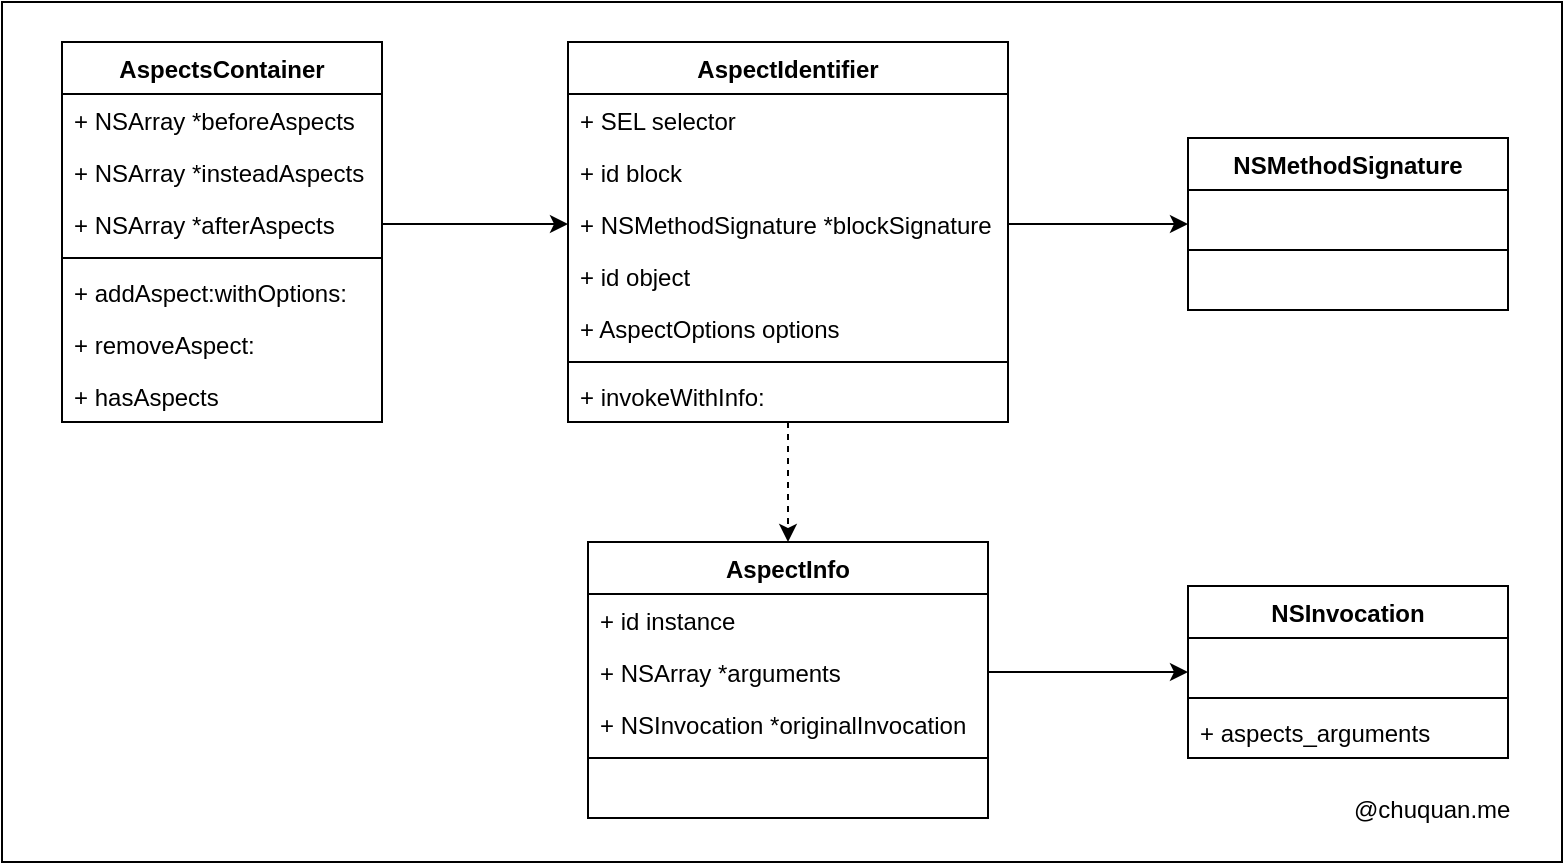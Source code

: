 <mxfile version="20.2.4" type="github">
  <diagram id="nvhslkFHWkKZFiUB6ad8" name="第 1 页">
    <mxGraphModel dx="1240" dy="619" grid="1" gridSize="10" guides="1" tooltips="1" connect="1" arrows="1" fold="1" page="1" pageScale="1" pageWidth="827" pageHeight="1169" math="0" shadow="0">
      <root>
        <mxCell id="0" />
        <mxCell id="1" parent="0" />
        <mxCell id="eBzgSM820njiQccDG4P0-4" value="" style="rounded=0;whiteSpace=wrap;html=1;fillColor=none;" vertex="1" parent="1">
          <mxGeometry x="30" y="290" width="780" height="430" as="geometry" />
        </mxCell>
        <mxCell id="7-5diHdIUxBX9gS7K2Cu-1" value="AspectInfo" style="swimlane;fontStyle=1;align=center;verticalAlign=top;childLayout=stackLayout;horizontal=1;startSize=26;horizontalStack=0;resizeParent=1;resizeParentMax=0;resizeLast=0;collapsible=1;marginBottom=0;" parent="1" vertex="1">
          <mxGeometry x="323" y="560" width="200" height="138" as="geometry" />
        </mxCell>
        <mxCell id="7-5diHdIUxBX9gS7K2Cu-18" value="+ id instance" style="text;strokeColor=none;fillColor=none;align=left;verticalAlign=top;spacingLeft=4;spacingRight=4;overflow=hidden;rotatable=0;points=[[0,0.5],[1,0.5]];portConstraint=eastwest;" parent="7-5diHdIUxBX9gS7K2Cu-1" vertex="1">
          <mxGeometry y="26" width="200" height="26" as="geometry" />
        </mxCell>
        <mxCell id="7-5diHdIUxBX9gS7K2Cu-2" value="+ NSArray *arguments" style="text;strokeColor=none;fillColor=none;align=left;verticalAlign=top;spacingLeft=4;spacingRight=4;overflow=hidden;rotatable=0;points=[[0,0.5],[1,0.5]];portConstraint=eastwest;" parent="7-5diHdIUxBX9gS7K2Cu-1" vertex="1">
          <mxGeometry y="52" width="200" height="26" as="geometry" />
        </mxCell>
        <mxCell id="7-5diHdIUxBX9gS7K2Cu-17" value="+ NSInvocation *originalInvocation" style="text;strokeColor=none;fillColor=none;align=left;verticalAlign=top;spacingLeft=4;spacingRight=4;overflow=hidden;rotatable=0;points=[[0,0.5],[1,0.5]];portConstraint=eastwest;" parent="7-5diHdIUxBX9gS7K2Cu-1" vertex="1">
          <mxGeometry y="78" width="200" height="26" as="geometry" />
        </mxCell>
        <mxCell id="7-5diHdIUxBX9gS7K2Cu-3" value="" style="line;strokeWidth=1;fillColor=none;align=left;verticalAlign=middle;spacingTop=-1;spacingLeft=3;spacingRight=3;rotatable=0;labelPosition=right;points=[];portConstraint=eastwest;" parent="7-5diHdIUxBX9gS7K2Cu-1" vertex="1">
          <mxGeometry y="104" width="200" height="8" as="geometry" />
        </mxCell>
        <mxCell id="7-5diHdIUxBX9gS7K2Cu-4" value=" " style="text;strokeColor=none;fillColor=none;align=left;verticalAlign=top;spacingLeft=4;spacingRight=4;overflow=hidden;rotatable=0;points=[[0,0.5],[1,0.5]];portConstraint=eastwest;" parent="7-5diHdIUxBX9gS7K2Cu-1" vertex="1">
          <mxGeometry y="112" width="200" height="26" as="geometry" />
        </mxCell>
        <mxCell id="7-5diHdIUxBX9gS7K2Cu-40" style="edgeStyle=orthogonalEdgeStyle;rounded=0;orthogonalLoop=1;jettySize=auto;html=1;entryX=0.5;entryY=0;entryDx=0;entryDy=0;dashed=1;" parent="1" source="7-5diHdIUxBX9gS7K2Cu-5" target="7-5diHdIUxBX9gS7K2Cu-1" edge="1">
          <mxGeometry relative="1" as="geometry" />
        </mxCell>
        <mxCell id="7-5diHdIUxBX9gS7K2Cu-5" value="AspectIdentifier" style="swimlane;fontStyle=1;align=center;verticalAlign=top;childLayout=stackLayout;horizontal=1;startSize=26;horizontalStack=0;resizeParent=1;resizeParentMax=0;resizeLast=0;collapsible=1;marginBottom=0;" parent="1" vertex="1">
          <mxGeometry x="313" y="310" width="220" height="190" as="geometry" />
        </mxCell>
        <mxCell id="7-5diHdIUxBX9gS7K2Cu-6" value="+ SEL selector" style="text;strokeColor=none;fillColor=none;align=left;verticalAlign=top;spacingLeft=4;spacingRight=4;overflow=hidden;rotatable=0;points=[[0,0.5],[1,0.5]];portConstraint=eastwest;" parent="7-5diHdIUxBX9gS7K2Cu-5" vertex="1">
          <mxGeometry y="26" width="220" height="26" as="geometry" />
        </mxCell>
        <mxCell id="7-5diHdIUxBX9gS7K2Cu-19" value="+ id block" style="text;strokeColor=none;fillColor=none;align=left;verticalAlign=top;spacingLeft=4;spacingRight=4;overflow=hidden;rotatable=0;points=[[0,0.5],[1,0.5]];portConstraint=eastwest;" parent="7-5diHdIUxBX9gS7K2Cu-5" vertex="1">
          <mxGeometry y="52" width="220" height="26" as="geometry" />
        </mxCell>
        <mxCell id="7-5diHdIUxBX9gS7K2Cu-20" value="+ NSMethodSignature *blockSignature" style="text;strokeColor=none;fillColor=none;align=left;verticalAlign=top;spacingLeft=4;spacingRight=4;overflow=hidden;rotatable=0;points=[[0,0.5],[1,0.5]];portConstraint=eastwest;" parent="7-5diHdIUxBX9gS7K2Cu-5" vertex="1">
          <mxGeometry y="78" width="220" height="26" as="geometry" />
        </mxCell>
        <mxCell id="7-5diHdIUxBX9gS7K2Cu-22" value="+ id object" style="text;strokeColor=none;fillColor=none;align=left;verticalAlign=top;spacingLeft=4;spacingRight=4;overflow=hidden;rotatable=0;points=[[0,0.5],[1,0.5]];portConstraint=eastwest;" parent="7-5diHdIUxBX9gS7K2Cu-5" vertex="1">
          <mxGeometry y="104" width="220" height="26" as="geometry" />
        </mxCell>
        <mxCell id="7-5diHdIUxBX9gS7K2Cu-21" value="+ AspectOptions options" style="text;strokeColor=none;fillColor=none;align=left;verticalAlign=top;spacingLeft=4;spacingRight=4;overflow=hidden;rotatable=0;points=[[0,0.5],[1,0.5]];portConstraint=eastwest;" parent="7-5diHdIUxBX9gS7K2Cu-5" vertex="1">
          <mxGeometry y="130" width="220" height="26" as="geometry" />
        </mxCell>
        <mxCell id="7-5diHdIUxBX9gS7K2Cu-7" value="" style="line;strokeWidth=1;fillColor=none;align=left;verticalAlign=middle;spacingTop=-1;spacingLeft=3;spacingRight=3;rotatable=0;labelPosition=right;points=[];portConstraint=eastwest;" parent="7-5diHdIUxBX9gS7K2Cu-5" vertex="1">
          <mxGeometry y="156" width="220" height="8" as="geometry" />
        </mxCell>
        <mxCell id="7-5diHdIUxBX9gS7K2Cu-8" value="+ invokeWithInfo:" style="text;strokeColor=none;fillColor=none;align=left;verticalAlign=top;spacingLeft=4;spacingRight=4;overflow=hidden;rotatable=0;points=[[0,0.5],[1,0.5]];portConstraint=eastwest;" parent="7-5diHdIUxBX9gS7K2Cu-5" vertex="1">
          <mxGeometry y="164" width="220" height="26" as="geometry" />
        </mxCell>
        <mxCell id="7-5diHdIUxBX9gS7K2Cu-9" value="AspectsContainer" style="swimlane;fontStyle=1;align=center;verticalAlign=top;childLayout=stackLayout;horizontal=1;startSize=26;horizontalStack=0;resizeParent=1;resizeParentMax=0;resizeLast=0;collapsible=1;marginBottom=0;" parent="1" vertex="1">
          <mxGeometry x="60" y="310" width="160" height="190" as="geometry" />
        </mxCell>
        <mxCell id="7-5diHdIUxBX9gS7K2Cu-10" value="+ NSArray *beforeAspects" style="text;strokeColor=none;fillColor=none;align=left;verticalAlign=top;spacingLeft=4;spacingRight=4;overflow=hidden;rotatable=0;points=[[0,0.5],[1,0.5]];portConstraint=eastwest;" parent="7-5diHdIUxBX9gS7K2Cu-9" vertex="1">
          <mxGeometry y="26" width="160" height="26" as="geometry" />
        </mxCell>
        <mxCell id="7-5diHdIUxBX9gS7K2Cu-23" value="+ NSArray *insteadAspects" style="text;strokeColor=none;fillColor=none;align=left;verticalAlign=top;spacingLeft=4;spacingRight=4;overflow=hidden;rotatable=0;points=[[0,0.5],[1,0.5]];portConstraint=eastwest;" parent="7-5diHdIUxBX9gS7K2Cu-9" vertex="1">
          <mxGeometry y="52" width="160" height="26" as="geometry" />
        </mxCell>
        <mxCell id="7-5diHdIUxBX9gS7K2Cu-24" value="+ NSArray *afterAspects" style="text;strokeColor=none;fillColor=none;align=left;verticalAlign=top;spacingLeft=4;spacingRight=4;overflow=hidden;rotatable=0;points=[[0,0.5],[1,0.5]];portConstraint=eastwest;" parent="7-5diHdIUxBX9gS7K2Cu-9" vertex="1">
          <mxGeometry y="78" width="160" height="26" as="geometry" />
        </mxCell>
        <mxCell id="7-5diHdIUxBX9gS7K2Cu-11" value="" style="line;strokeWidth=1;fillColor=none;align=left;verticalAlign=middle;spacingTop=-1;spacingLeft=3;spacingRight=3;rotatable=0;labelPosition=right;points=[];portConstraint=eastwest;" parent="7-5diHdIUxBX9gS7K2Cu-9" vertex="1">
          <mxGeometry y="104" width="160" height="8" as="geometry" />
        </mxCell>
        <mxCell id="7-5diHdIUxBX9gS7K2Cu-25" value="+ addAspect:withOptions:" style="text;strokeColor=none;fillColor=none;align=left;verticalAlign=top;spacingLeft=4;spacingRight=4;overflow=hidden;rotatable=0;points=[[0,0.5],[1,0.5]];portConstraint=eastwest;" parent="7-5diHdIUxBX9gS7K2Cu-9" vertex="1">
          <mxGeometry y="112" width="160" height="26" as="geometry" />
        </mxCell>
        <mxCell id="7-5diHdIUxBX9gS7K2Cu-26" value="+ removeAspect:" style="text;strokeColor=none;fillColor=none;align=left;verticalAlign=top;spacingLeft=4;spacingRight=4;overflow=hidden;rotatable=0;points=[[0,0.5],[1,0.5]];portConstraint=eastwest;" parent="7-5diHdIUxBX9gS7K2Cu-9" vertex="1">
          <mxGeometry y="138" width="160" height="26" as="geometry" />
        </mxCell>
        <mxCell id="7-5diHdIUxBX9gS7K2Cu-12" value="+ hasAspects" style="text;strokeColor=none;fillColor=none;align=left;verticalAlign=top;spacingLeft=4;spacingRight=4;overflow=hidden;rotatable=0;points=[[0,0.5],[1,0.5]];portConstraint=eastwest;" parent="7-5diHdIUxBX9gS7K2Cu-9" vertex="1">
          <mxGeometry y="164" width="160" height="26" as="geometry" />
        </mxCell>
        <mxCell id="7-5diHdIUxBX9gS7K2Cu-29" style="edgeStyle=orthogonalEdgeStyle;rounded=0;orthogonalLoop=1;jettySize=auto;html=1;" parent="1" source="7-5diHdIUxBX9gS7K2Cu-24" target="7-5diHdIUxBX9gS7K2Cu-20" edge="1">
          <mxGeometry relative="1" as="geometry" />
        </mxCell>
        <mxCell id="7-5diHdIUxBX9gS7K2Cu-30" value="NSInvocation" style="swimlane;fontStyle=1;align=center;verticalAlign=top;childLayout=stackLayout;horizontal=1;startSize=26;horizontalStack=0;resizeParent=1;resizeParentMax=0;resizeLast=0;collapsible=1;marginBottom=0;" parent="1" vertex="1">
          <mxGeometry x="623" y="582" width="160" height="86" as="geometry" />
        </mxCell>
        <mxCell id="7-5diHdIUxBX9gS7K2Cu-31" value=" " style="text;strokeColor=none;fillColor=none;align=left;verticalAlign=top;spacingLeft=4;spacingRight=4;overflow=hidden;rotatable=0;points=[[0,0.5],[1,0.5]];portConstraint=eastwest;" parent="7-5diHdIUxBX9gS7K2Cu-30" vertex="1">
          <mxGeometry y="26" width="160" height="26" as="geometry" />
        </mxCell>
        <mxCell id="7-5diHdIUxBX9gS7K2Cu-32" value="" style="line;strokeWidth=1;fillColor=none;align=left;verticalAlign=middle;spacingTop=-1;spacingLeft=3;spacingRight=3;rotatable=0;labelPosition=right;points=[];portConstraint=eastwest;" parent="7-5diHdIUxBX9gS7K2Cu-30" vertex="1">
          <mxGeometry y="52" width="160" height="8" as="geometry" />
        </mxCell>
        <mxCell id="7-5diHdIUxBX9gS7K2Cu-33" value="+ aspects_arguments" style="text;strokeColor=none;fillColor=none;align=left;verticalAlign=top;spacingLeft=4;spacingRight=4;overflow=hidden;rotatable=0;points=[[0,0.5],[1,0.5]];portConstraint=eastwest;" parent="7-5diHdIUxBX9gS7K2Cu-30" vertex="1">
          <mxGeometry y="60" width="160" height="26" as="geometry" />
        </mxCell>
        <mxCell id="7-5diHdIUxBX9gS7K2Cu-34" value="NSMethodSignature" style="swimlane;fontStyle=1;align=center;verticalAlign=top;childLayout=stackLayout;horizontal=1;startSize=26;horizontalStack=0;resizeParent=1;resizeParentMax=0;resizeLast=0;collapsible=1;marginBottom=0;" parent="1" vertex="1">
          <mxGeometry x="623" y="358" width="160" height="86" as="geometry" />
        </mxCell>
        <mxCell id="7-5diHdIUxBX9gS7K2Cu-35" value=" " style="text;strokeColor=none;fillColor=none;align=left;verticalAlign=top;spacingLeft=4;spacingRight=4;overflow=hidden;rotatable=0;points=[[0,0.5],[1,0.5]];portConstraint=eastwest;" parent="7-5diHdIUxBX9gS7K2Cu-34" vertex="1">
          <mxGeometry y="26" width="160" height="26" as="geometry" />
        </mxCell>
        <mxCell id="7-5diHdIUxBX9gS7K2Cu-36" value="" style="line;strokeWidth=1;fillColor=none;align=left;verticalAlign=middle;spacingTop=-1;spacingLeft=3;spacingRight=3;rotatable=0;labelPosition=right;points=[];portConstraint=eastwest;" parent="7-5diHdIUxBX9gS7K2Cu-34" vertex="1">
          <mxGeometry y="52" width="160" height="8" as="geometry" />
        </mxCell>
        <mxCell id="7-5diHdIUxBX9gS7K2Cu-37" value=" " style="text;strokeColor=none;fillColor=none;align=left;verticalAlign=top;spacingLeft=4;spacingRight=4;overflow=hidden;rotatable=0;points=[[0,0.5],[1,0.5]];portConstraint=eastwest;" parent="7-5diHdIUxBX9gS7K2Cu-34" vertex="1">
          <mxGeometry y="60" width="160" height="26" as="geometry" />
        </mxCell>
        <mxCell id="7-5diHdIUxBX9gS7K2Cu-38" style="edgeStyle=orthogonalEdgeStyle;rounded=0;orthogonalLoop=1;jettySize=auto;html=1;entryX=0;entryY=0.5;entryDx=0;entryDy=0;" parent="1" source="7-5diHdIUxBX9gS7K2Cu-20" target="7-5diHdIUxBX9gS7K2Cu-34" edge="1">
          <mxGeometry relative="1" as="geometry" />
        </mxCell>
        <mxCell id="7-5diHdIUxBX9gS7K2Cu-39" style="edgeStyle=orthogonalEdgeStyle;rounded=0;orthogonalLoop=1;jettySize=auto;html=1;entryX=0;entryY=0.5;entryDx=0;entryDy=0;" parent="1" source="7-5diHdIUxBX9gS7K2Cu-2" target="7-5diHdIUxBX9gS7K2Cu-30" edge="1">
          <mxGeometry relative="1" as="geometry" />
        </mxCell>
        <mxCell id="eBzgSM820njiQccDG4P0-1" value="@chuquan.me" style="text;strokeColor=none;fillColor=none;align=left;verticalAlign=top;spacingLeft=4;spacingRight=4;overflow=hidden;rotatable=0;points=[[0,0.5],[1,0.5]];portConstraint=eastwest;" vertex="1" parent="1">
          <mxGeometry x="700" y="680" width="90" height="26" as="geometry" />
        </mxCell>
      </root>
    </mxGraphModel>
  </diagram>
</mxfile>
